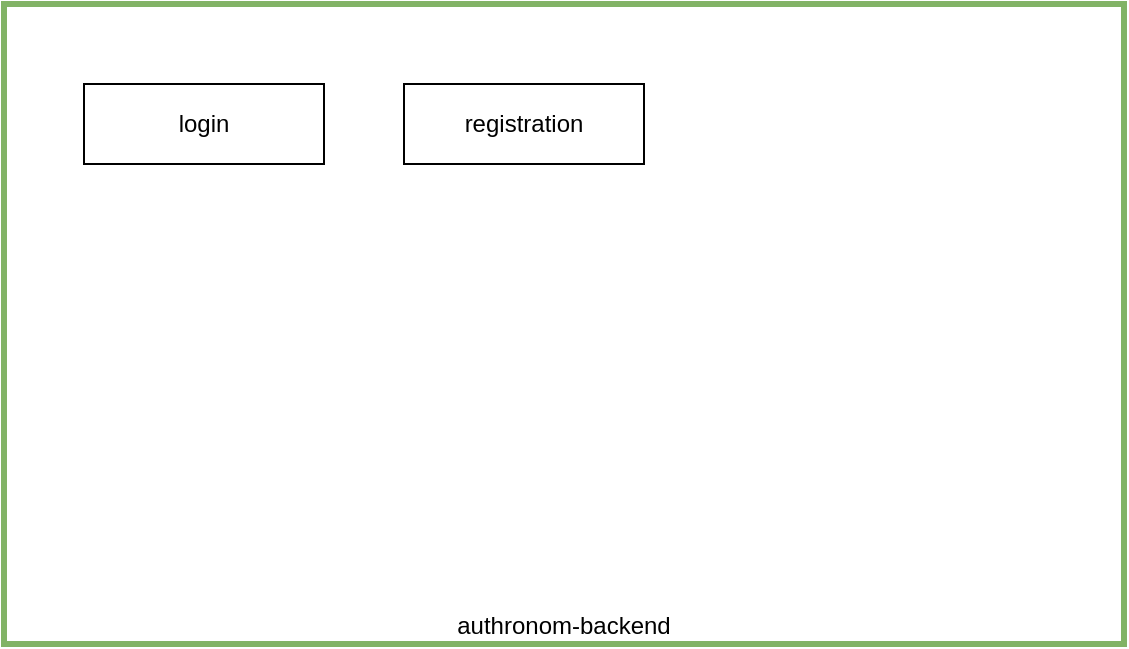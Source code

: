 <mxfile version="26.1.1">
  <diagram name="Page-1" id="duDKMvOHSffj1W5UtXIQ">
    <mxGraphModel dx="1434" dy="966" grid="1" gridSize="10" guides="1" tooltips="1" connect="1" arrows="1" fold="1" page="1" pageScale="1" pageWidth="4681" pageHeight="3300" math="0" shadow="0">
      <root>
        <mxCell id="0" />
        <mxCell id="1" parent="0" />
        <mxCell id="VNVZymMcOv6NRxNOrymX-1" value="authronom-backend" style="rounded=0;whiteSpace=wrap;html=1;fillColor=none;strokeColor=#82b366;verticalAlign=bottom;strokeWidth=3;" vertex="1" parent="1">
          <mxGeometry x="400" y="320" width="560" height="320" as="geometry" />
        </mxCell>
        <mxCell id="VNVZymMcOv6NRxNOrymX-2" value="login" style="rounded=0;whiteSpace=wrap;html=1;" vertex="1" parent="1">
          <mxGeometry x="440" y="360" width="120" height="40" as="geometry" />
        </mxCell>
        <mxCell id="VNVZymMcOv6NRxNOrymX-3" style="edgeStyle=orthogonalEdgeStyle;rounded=0;orthogonalLoop=1;jettySize=auto;html=1;exitX=0.5;exitY=1;exitDx=0;exitDy=0;" edge="1" parent="1" source="VNVZymMcOv6NRxNOrymX-2" target="VNVZymMcOv6NRxNOrymX-2">
          <mxGeometry relative="1" as="geometry" />
        </mxCell>
        <mxCell id="VNVZymMcOv6NRxNOrymX-4" value="registration" style="rounded=0;whiteSpace=wrap;html=1;" vertex="1" parent="1">
          <mxGeometry x="600" y="360" width="120" height="40" as="geometry" />
        </mxCell>
      </root>
    </mxGraphModel>
  </diagram>
</mxfile>
